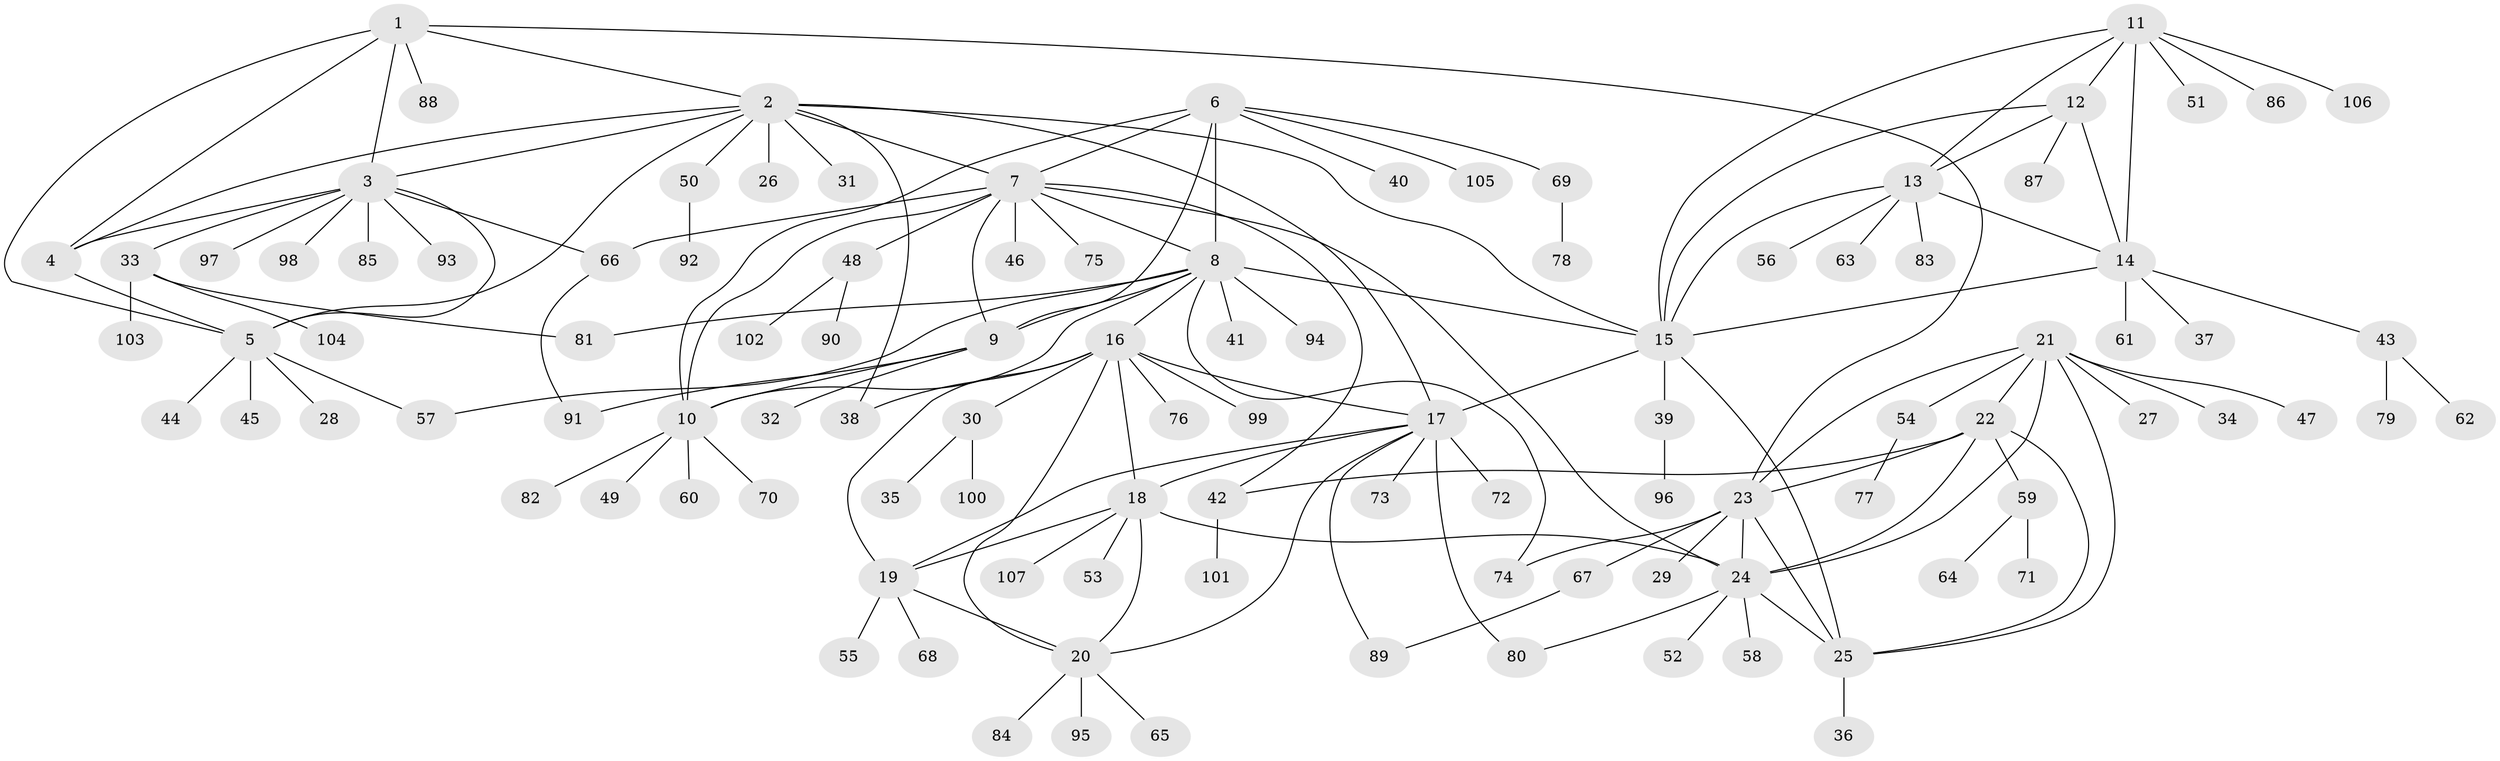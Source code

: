 // coarse degree distribution, {4: 0.012658227848101266, 9: 0.05063291139240506, 8: 0.0379746835443038, 7: 0.0379746835443038, 5: 0.05063291139240506, 11: 0.02531645569620253, 3: 0.0379746835443038, 14: 0.012658227848101266, 6: 0.02531645569620253, 1: 0.5822784810126582, 2: 0.12658227848101267}
// Generated by graph-tools (version 1.1) at 2025/52/02/27/25 19:52:18]
// undirected, 107 vertices, 151 edges
graph export_dot {
graph [start="1"]
  node [color=gray90,style=filled];
  1;
  2;
  3;
  4;
  5;
  6;
  7;
  8;
  9;
  10;
  11;
  12;
  13;
  14;
  15;
  16;
  17;
  18;
  19;
  20;
  21;
  22;
  23;
  24;
  25;
  26;
  27;
  28;
  29;
  30;
  31;
  32;
  33;
  34;
  35;
  36;
  37;
  38;
  39;
  40;
  41;
  42;
  43;
  44;
  45;
  46;
  47;
  48;
  49;
  50;
  51;
  52;
  53;
  54;
  55;
  56;
  57;
  58;
  59;
  60;
  61;
  62;
  63;
  64;
  65;
  66;
  67;
  68;
  69;
  70;
  71;
  72;
  73;
  74;
  75;
  76;
  77;
  78;
  79;
  80;
  81;
  82;
  83;
  84;
  85;
  86;
  87;
  88;
  89;
  90;
  91;
  92;
  93;
  94;
  95;
  96;
  97;
  98;
  99;
  100;
  101;
  102;
  103;
  104;
  105;
  106;
  107;
  1 -- 2;
  1 -- 3;
  1 -- 4;
  1 -- 5;
  1 -- 23;
  1 -- 88;
  2 -- 3;
  2 -- 4;
  2 -- 5;
  2 -- 7;
  2 -- 15;
  2 -- 17;
  2 -- 26;
  2 -- 31;
  2 -- 38;
  2 -- 50;
  3 -- 4;
  3 -- 5;
  3 -- 33;
  3 -- 66;
  3 -- 85;
  3 -- 93;
  3 -- 97;
  3 -- 98;
  4 -- 5;
  5 -- 28;
  5 -- 44;
  5 -- 45;
  5 -- 57;
  6 -- 7;
  6 -- 8;
  6 -- 9;
  6 -- 10;
  6 -- 40;
  6 -- 69;
  6 -- 105;
  7 -- 8;
  7 -- 9;
  7 -- 10;
  7 -- 24;
  7 -- 42;
  7 -- 46;
  7 -- 48;
  7 -- 66;
  7 -- 75;
  8 -- 9;
  8 -- 10;
  8 -- 15;
  8 -- 16;
  8 -- 41;
  8 -- 57;
  8 -- 74;
  8 -- 81;
  8 -- 94;
  9 -- 10;
  9 -- 32;
  9 -- 91;
  10 -- 49;
  10 -- 60;
  10 -- 70;
  10 -- 82;
  11 -- 12;
  11 -- 13;
  11 -- 14;
  11 -- 15;
  11 -- 51;
  11 -- 86;
  11 -- 106;
  12 -- 13;
  12 -- 14;
  12 -- 15;
  12 -- 87;
  13 -- 14;
  13 -- 15;
  13 -- 56;
  13 -- 63;
  13 -- 83;
  14 -- 15;
  14 -- 37;
  14 -- 43;
  14 -- 61;
  15 -- 17;
  15 -- 25;
  15 -- 39;
  16 -- 17;
  16 -- 18;
  16 -- 19;
  16 -- 20;
  16 -- 30;
  16 -- 38;
  16 -- 76;
  16 -- 99;
  17 -- 18;
  17 -- 19;
  17 -- 20;
  17 -- 72;
  17 -- 73;
  17 -- 80;
  17 -- 89;
  18 -- 19;
  18 -- 20;
  18 -- 24;
  18 -- 53;
  18 -- 107;
  19 -- 20;
  19 -- 55;
  19 -- 68;
  20 -- 65;
  20 -- 84;
  20 -- 95;
  21 -- 22;
  21 -- 23;
  21 -- 24;
  21 -- 25;
  21 -- 27;
  21 -- 34;
  21 -- 47;
  21 -- 54;
  22 -- 23;
  22 -- 24;
  22 -- 25;
  22 -- 42;
  22 -- 59;
  23 -- 24;
  23 -- 25;
  23 -- 29;
  23 -- 67;
  23 -- 74;
  24 -- 25;
  24 -- 52;
  24 -- 58;
  24 -- 80;
  25 -- 36;
  30 -- 35;
  30 -- 100;
  33 -- 81;
  33 -- 103;
  33 -- 104;
  39 -- 96;
  42 -- 101;
  43 -- 62;
  43 -- 79;
  48 -- 90;
  48 -- 102;
  50 -- 92;
  54 -- 77;
  59 -- 64;
  59 -- 71;
  66 -- 91;
  67 -- 89;
  69 -- 78;
}
